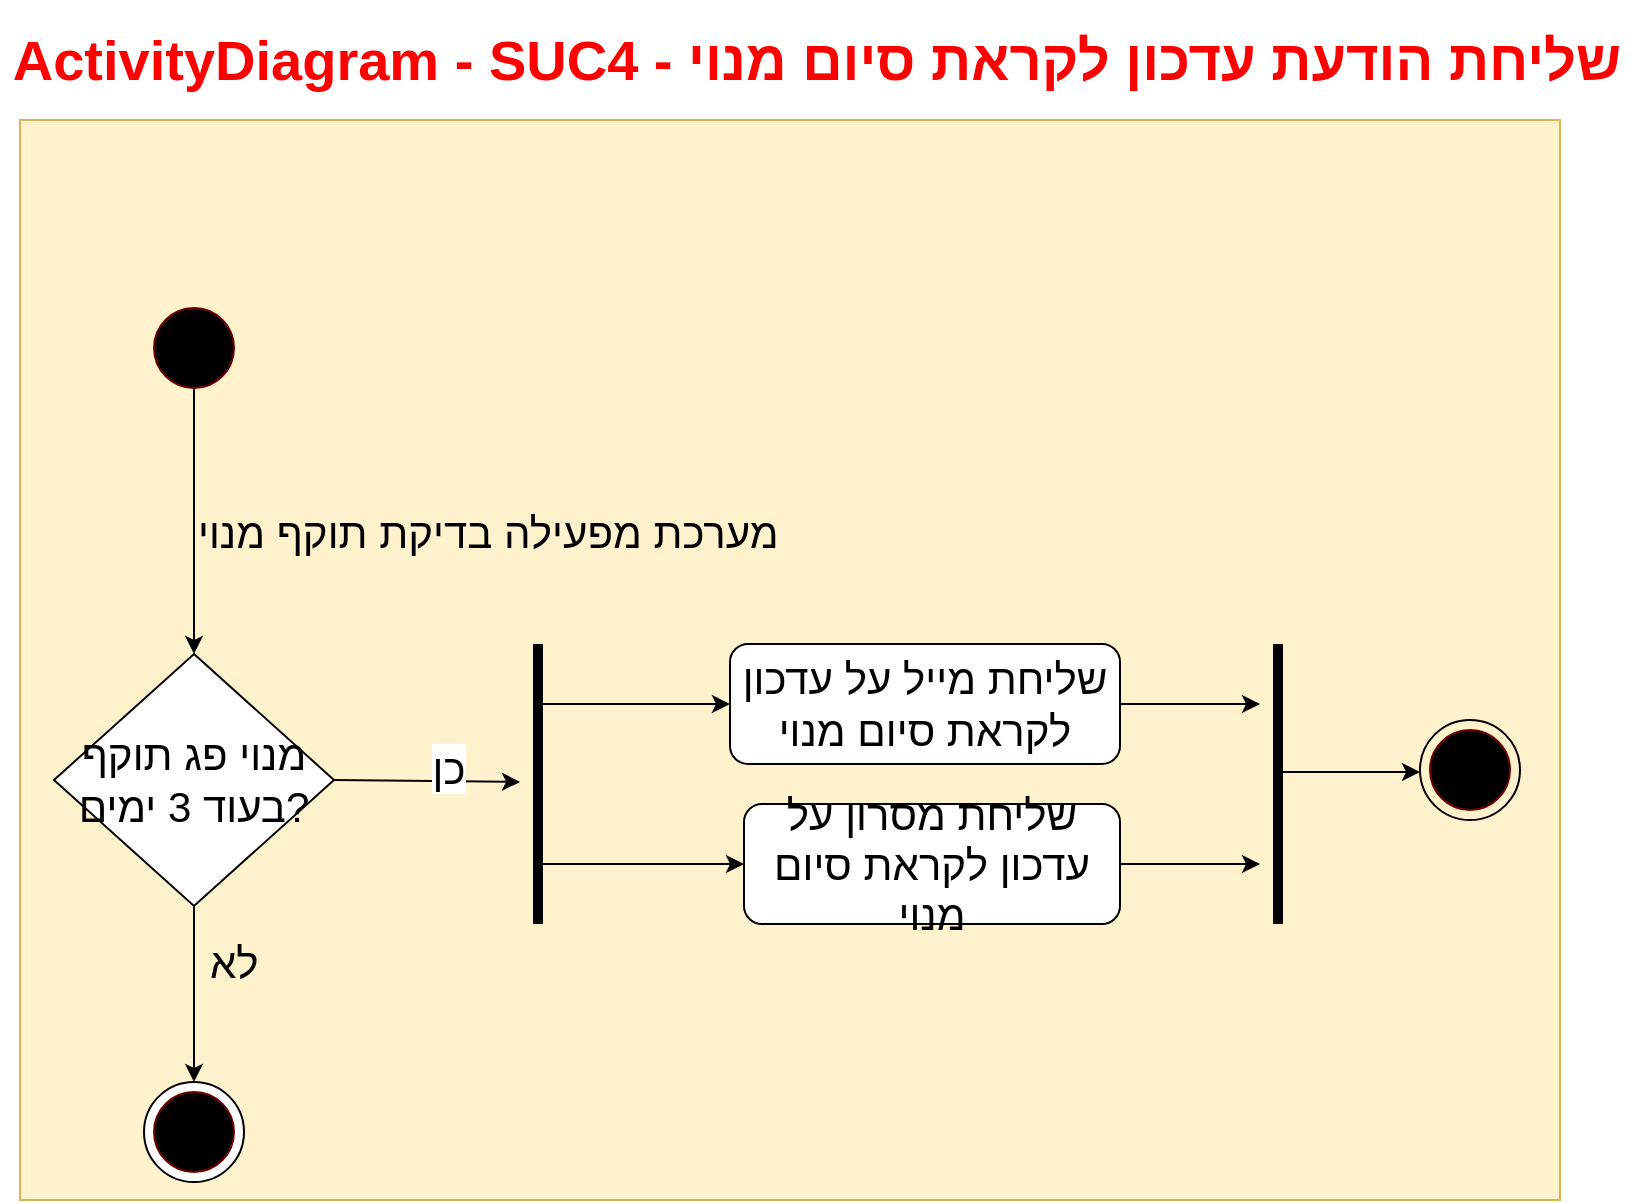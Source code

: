 <mxfile version="10.6.3" type="device"><diagram id="oTF8Hw6jJaRAiQza2sYQ" name="Page-1"><mxGraphModel dx="1680" dy="938" grid="1" gridSize="10" guides="1" tooltips="1" connect="1" arrows="1" fold="1" page="1" pageScale="1" pageWidth="827" pageHeight="1169" math="0" shadow="0"><root><mxCell id="0"/><mxCell id="1" parent="0"/><mxCell id="MYUBI9NBSbemTJJ2aVTn-9" value="" style="rounded=0;whiteSpace=wrap;html=1;fontSize=21;fillColor=#fff2cc;strokeColor=#d6b656;" vertex="1" parent="1"><mxGeometry x="10" y="234" width="770" height="540" as="geometry"/></mxCell><mxCell id="K16wHiW9moo2fm3TgvZc-1" value="" style="endArrow=classic;html=1;entryX=0.5;entryY=0;entryDx=0;entryDy=0;fontSize=21;" parent="1" source="K16wHiW9moo2fm3TgvZc-28" edge="1" target="K16wHiW9moo2fm3TgvZc-32"><mxGeometry width="50" height="50" relative="1" as="geometry"><mxPoint x="97" y="350" as="sourcePoint"/><mxPoint x="297" y="490" as="targetPoint"/></mxGeometry></mxCell><mxCell id="K16wHiW9moo2fm3TgvZc-2" value="מערכת מפעילה בדיקת תוקף מנוי" style="text;html=1;resizable=0;points=[];autosize=1;align=left;verticalAlign=top;spacingTop=-4;fontSize=21;" parent="1" vertex="1"><mxGeometry x="97" y="424.5" width="170" height="20" as="geometry"/></mxCell><mxCell id="K16wHiW9moo2fm3TgvZc-4" value="" style="endArrow=classic;html=1;exitX=1;exitY=0.5;exitDx=0;exitDy=0;fontSize=21;" parent="1" source="K16wHiW9moo2fm3TgvZc-32" edge="1"><mxGeometry width="50" height="50" relative="1" as="geometry"><mxPoint x="417" y="468" as="sourcePoint"/><mxPoint x="260" y="565" as="targetPoint"/></mxGeometry></mxCell><mxCell id="K16wHiW9moo2fm3TgvZc-5" value="כן" style="text;html=1;resizable=0;points=[];align=center;verticalAlign=middle;labelBackgroundColor=#ffffff;fontSize=21;" parent="K16wHiW9moo2fm3TgvZc-4" vertex="1" connectable="0"><mxGeometry x="0.212" y="7" relative="1" as="geometry"><mxPoint as="offset"/></mxGeometry></mxCell><mxCell id="K16wHiW9moo2fm3TgvZc-6" value="" style="endArrow=classic;html=1;exitX=0.5;exitY=1;exitDx=0;exitDy=0;entryX=0.5;entryY=0;entryDx=0;entryDy=0;fontSize=21;" parent="1" edge="1" target="K16wHiW9moo2fm3TgvZc-8" source="K16wHiW9moo2fm3TgvZc-32"><mxGeometry width="50" height="50" relative="1" as="geometry"><mxPoint x="46" y="736" as="sourcePoint"/><mxPoint x="136" y="786" as="targetPoint"/></mxGeometry></mxCell><mxCell id="K16wHiW9moo2fm3TgvZc-7" value="לא" style="text;html=1;resizable=0;points=[];autosize=1;align=left;verticalAlign=top;spacingTop=-4;fontSize=21;" parent="1" vertex="1"><mxGeometry x="103" y="640" width="30" height="20" as="geometry"/></mxCell><mxCell id="K16wHiW9moo2fm3TgvZc-8" value="" style="ellipse;whiteSpace=wrap;html=1;aspect=fixed;fontSize=21;" parent="1" vertex="1"><mxGeometry x="72" y="715" width="50" height="50" as="geometry"/></mxCell><mxCell id="K16wHiW9moo2fm3TgvZc-10" value="" style="ellipse;whiteSpace=wrap;html=1;aspect=fixed;fillColor=#000000;strokeColor=#6F0000;fontColor=#ffffff;fontSize=21;" parent="1" vertex="1"><mxGeometry x="77" y="720" width="40" height="40" as="geometry"/></mxCell><mxCell id="K16wHiW9moo2fm3TgvZc-13" value="" style="endArrow=none;html=1;strokeWidth=5;fontSize=21;" parent="1" edge="1"><mxGeometry width="50" height="50" relative="1" as="geometry"><mxPoint x="269" y="496" as="sourcePoint"/><mxPoint x="269" y="636" as="targetPoint"/><Array as="points"><mxPoint x="269" y="566"/></Array></mxGeometry></mxCell><mxCell id="K16wHiW9moo2fm3TgvZc-14" value="" style="endArrow=classic;html=1;strokeWidth=1;entryX=0;entryY=0.5;entryDx=0;entryDy=0;fontSize=21;" parent="1" edge="1" target="MYUBI9NBSbemTJJ2aVTn-3"><mxGeometry width="50" height="50" relative="1" as="geometry"><mxPoint x="270" y="526" as="sourcePoint"/><mxPoint x="435" y="481" as="targetPoint"/></mxGeometry></mxCell><mxCell id="K16wHiW9moo2fm3TgvZc-15" value="" style="endArrow=classic;html=1;strokeWidth=1;entryX=0;entryY=0.5;entryDx=0;entryDy=0;fontSize=21;" parent="1" edge="1" target="MYUBI9NBSbemTJJ2aVTn-2"><mxGeometry width="50" height="50" relative="1" as="geometry"><mxPoint x="270" y="606" as="sourcePoint"/><mxPoint x="440" y="633" as="targetPoint"/></mxGeometry></mxCell><mxCell id="K16wHiW9moo2fm3TgvZc-22" value="" style="ellipse;whiteSpace=wrap;html=1;aspect=fixed;fillColor=#000000;strokeColor=#6F0000;fontColor=#ffffff;fontSize=21;" parent="1" vertex="1"><mxGeometry x="715" y="539" width="40" height="40" as="geometry"/></mxCell><mxCell id="K16wHiW9moo2fm3TgvZc-24" value="" style="ellipse;whiteSpace=wrap;html=1;aspect=fixed;fillColor=none;fontSize=21;" parent="1" vertex="1"><mxGeometry x="710" y="534" width="50" height="50" as="geometry"/></mxCell><mxCell id="K16wHiW9moo2fm3TgvZc-28" value="" style="ellipse;whiteSpace=wrap;html=1;aspect=fixed;fillColor=#000000;strokeColor=#6F0000;fontColor=#ffffff;fontSize=21;" parent="1" vertex="1"><mxGeometry x="77" y="328" width="40" height="40" as="geometry"/></mxCell><mxCell id="K16wHiW9moo2fm3TgvZc-30" value="" style="endArrow=classic;html=1;fontSize=21;" parent="1" target="K16wHiW9moo2fm3TgvZc-28" edge="1"><mxGeometry width="50" height="50" relative="1" as="geometry"><mxPoint x="97" y="350" as="sourcePoint"/><mxPoint x="297" y="490" as="targetPoint"/></mxGeometry></mxCell><mxCell id="K16wHiW9moo2fm3TgvZc-32" value="&lt;span style=&quot;font-size: 21px;&quot;&gt;מנוי פג תוקף בעוד 3 ימים?&lt;/span&gt;" style="rhombus;whiteSpace=wrap;html=1;fontSize=21;" parent="1" vertex="1"><mxGeometry x="27" y="501" width="140" height="126" as="geometry"/></mxCell><mxCell id="MYUBI9NBSbemTJJ2aVTn-1" value="ActivityDiagram - SUC4 - שליחת הודעת עדכון לקראת סיום מנוי" style="text;html=1;strokeColor=none;fillColor=none;align=center;verticalAlign=middle;whiteSpace=wrap;rounded=0;fontSize=28;fontStyle=1;fontColor=#FF0000;" vertex="1" parent="1"><mxGeometry y="174" width="817" height="60" as="geometry"/></mxCell><mxCell id="MYUBI9NBSbemTJJ2aVTn-6" style="edgeStyle=orthogonalEdgeStyle;rounded=0;orthogonalLoop=1;jettySize=auto;html=1;fontSize=21;" edge="1" parent="1" source="MYUBI9NBSbemTJJ2aVTn-2"><mxGeometry relative="1" as="geometry"><mxPoint x="630" y="606" as="targetPoint"/></mxGeometry></mxCell><mxCell id="MYUBI9NBSbemTJJ2aVTn-2" value="שליחת מסרון על עדכון לקראת סיום מנוי" style="rounded=1;whiteSpace=wrap;html=1;fontSize=21;" vertex="1" parent="1"><mxGeometry x="372" y="576" width="188" height="60" as="geometry"/></mxCell><mxCell id="MYUBI9NBSbemTJJ2aVTn-5" style="edgeStyle=orthogonalEdgeStyle;rounded=0;orthogonalLoop=1;jettySize=auto;html=1;fontSize=21;" edge="1" parent="1" source="MYUBI9NBSbemTJJ2aVTn-3"><mxGeometry relative="1" as="geometry"><mxPoint x="630" y="526" as="targetPoint"/></mxGeometry></mxCell><mxCell id="MYUBI9NBSbemTJJ2aVTn-3" value="שליחת מייל על עדכון לקראת סיום מנוי" style="rounded=1;whiteSpace=wrap;html=1;fontSize=21;" vertex="1" parent="1"><mxGeometry x="365" y="496" width="195" height="60" as="geometry"/></mxCell><mxCell id="MYUBI9NBSbemTJJ2aVTn-4" value="" style="endArrow=none;html=1;strokeWidth=5;fontSize=21;" edge="1" parent="1"><mxGeometry width="50" height="50" relative="1" as="geometry"><mxPoint x="639" y="496" as="sourcePoint"/><mxPoint x="639" y="636" as="targetPoint"/><Array as="points"><mxPoint x="639" y="566"/></Array></mxGeometry></mxCell><mxCell id="MYUBI9NBSbemTJJ2aVTn-8" style="edgeStyle=orthogonalEdgeStyle;rounded=0;orthogonalLoop=1;jettySize=auto;html=1;fontSize=21;" edge="1" parent="1"><mxGeometry relative="1" as="geometry"><mxPoint x="710" y="560" as="targetPoint"/><mxPoint x="640" y="560" as="sourcePoint"/></mxGeometry></mxCell></root></mxGraphModel></diagram></mxfile>